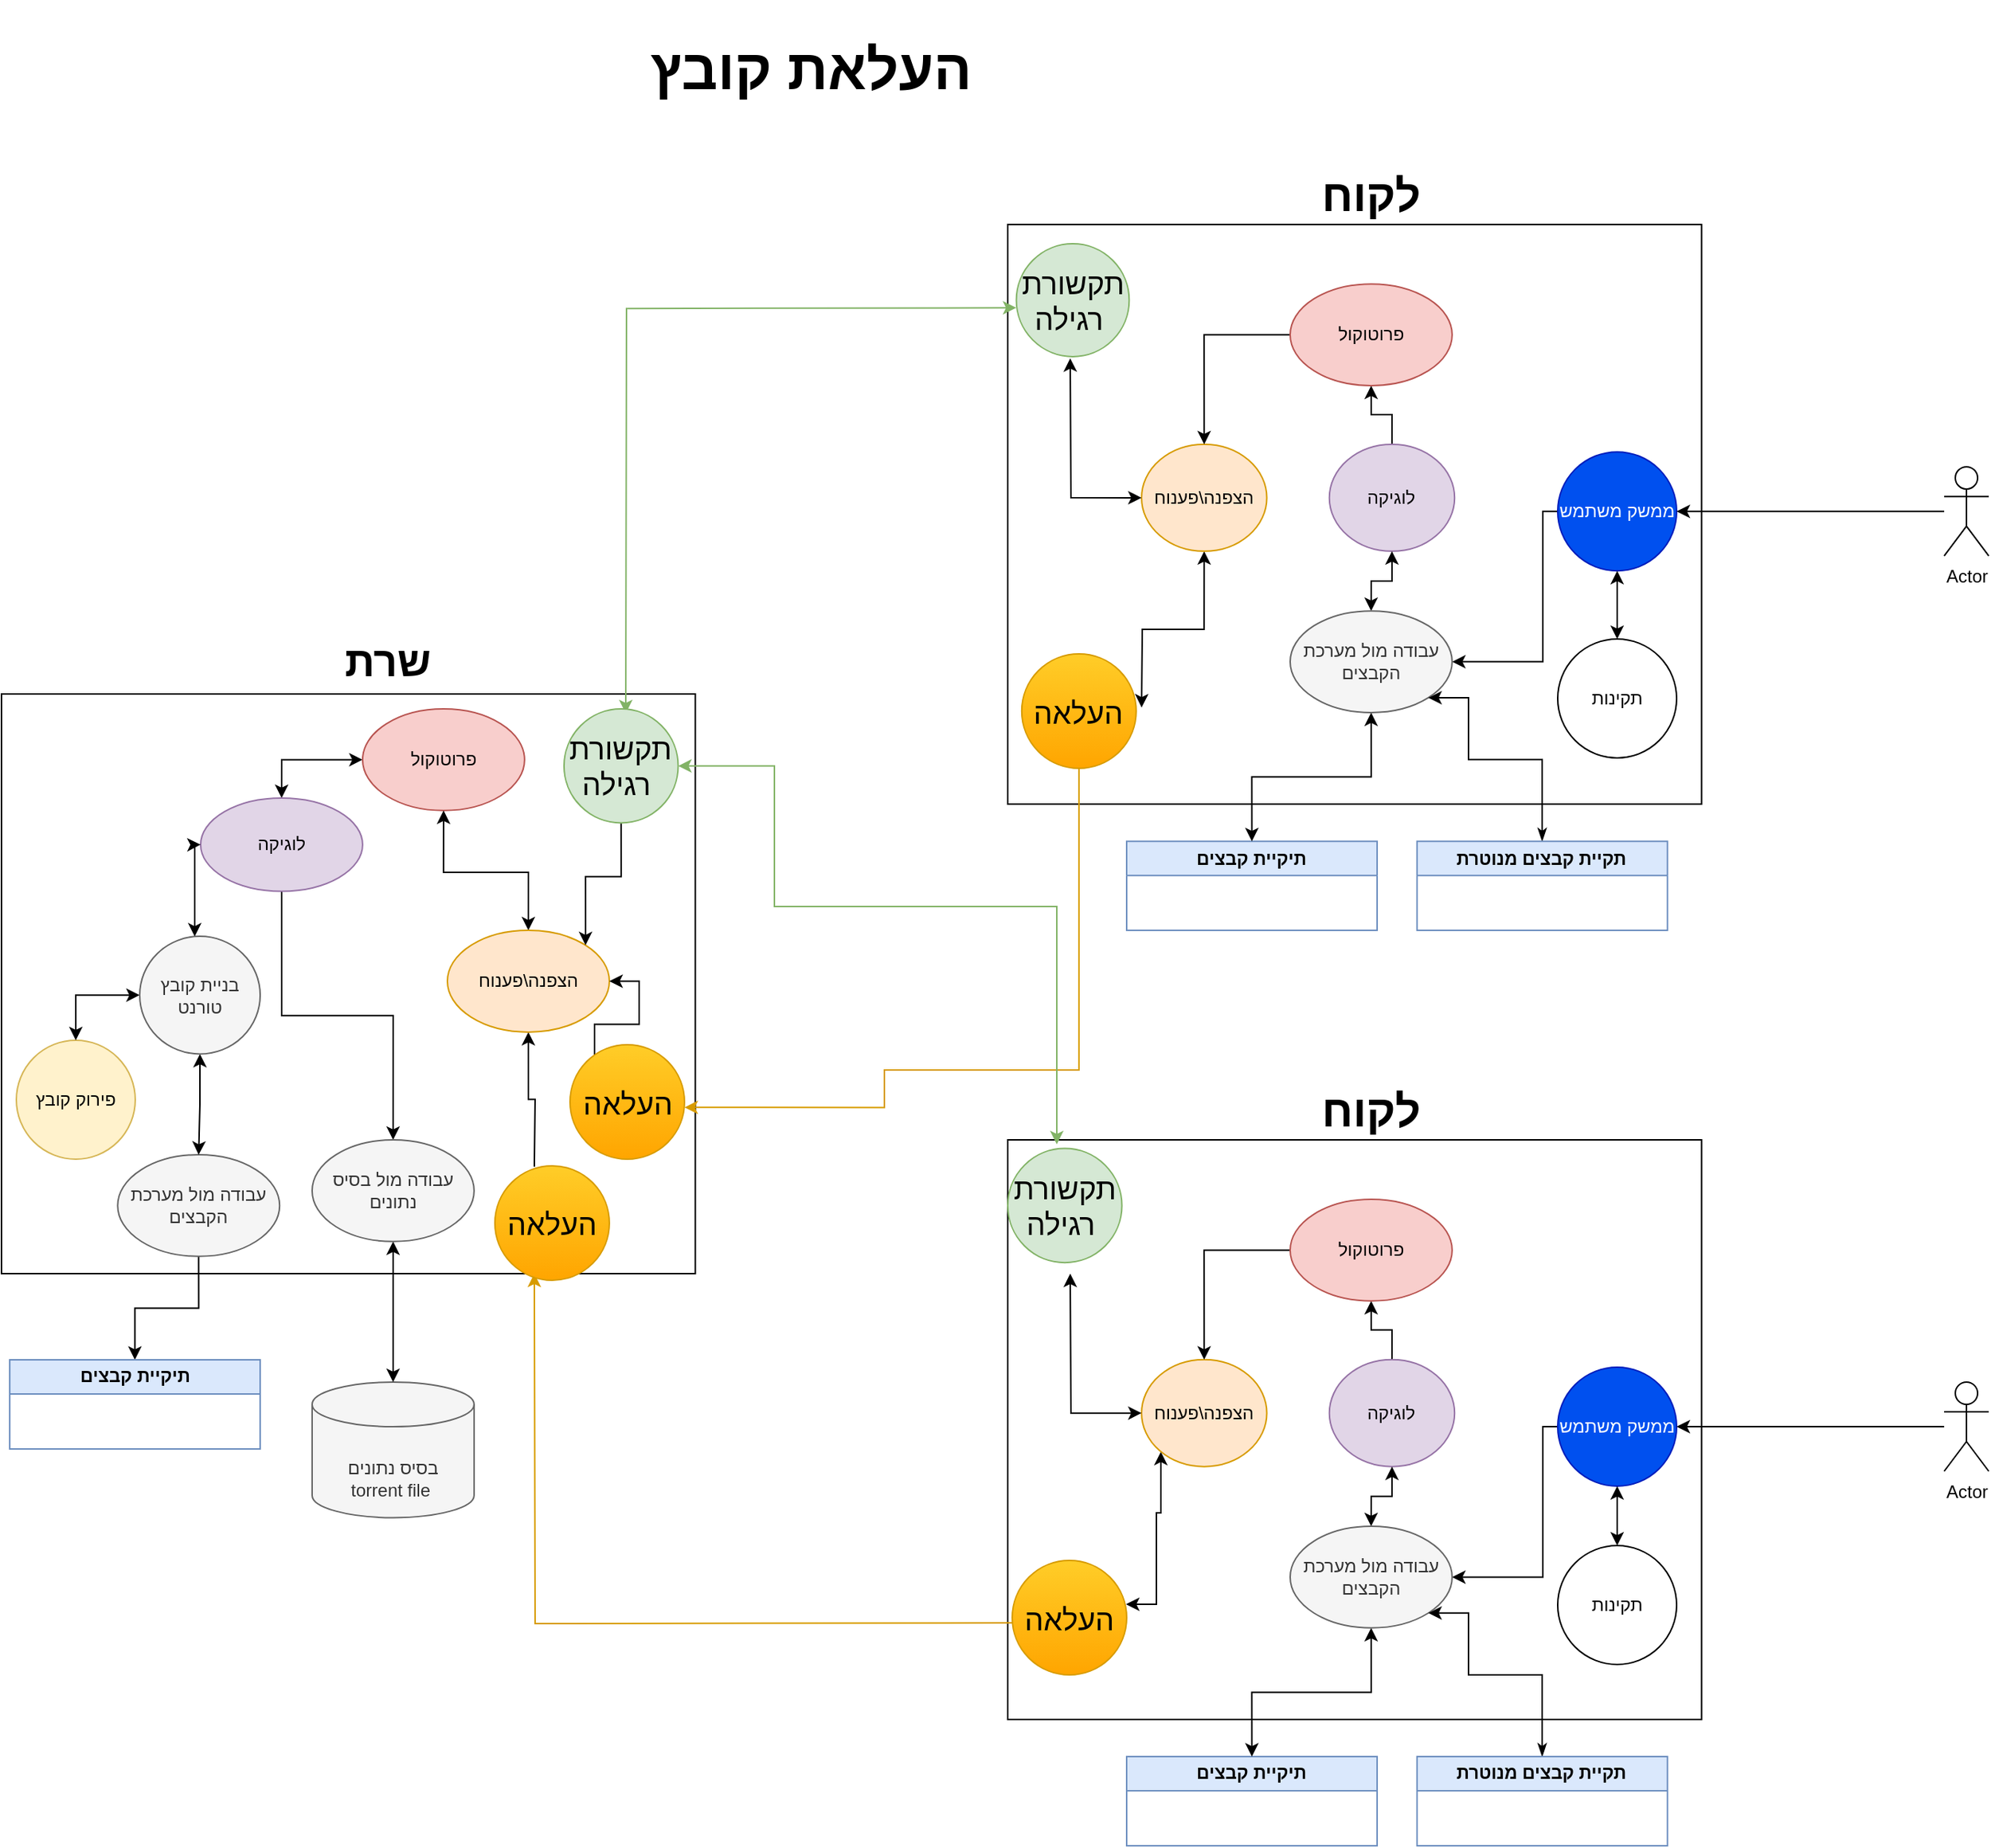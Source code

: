 <mxfile version="22.1.11" type="device" pages="2">
  <diagram name="‫עמוד-1‬" id="7ujGVMIC4xtKWr2U2t12">
    <mxGraphModel dx="1914" dy="2135" grid="1" gridSize="10" guides="1" tooltips="1" connect="1" arrows="1" fold="1" page="1" pageScale="1" pageWidth="827" pageHeight="1169" math="0" shadow="0">
      <root>
        <mxCell id="0" />
        <mxCell id="1" parent="0" />
        <mxCell id="k2CcHp0lFz3wV-T5hJr8-155" value="" style="rounded=0;whiteSpace=wrap;html=1;container=0;" parent="1" vertex="1">
          <mxGeometry x="150" y="107" width="466.78" height="390" as="geometry" />
        </mxCell>
        <mxCell id="khFV0nehZLTZZqarwcwT-6" value="" style="rounded=0;whiteSpace=wrap;html=1;container=0;" parent="1" vertex="1">
          <mxGeometry x="827" y="-208.91" width="466.78" height="390" as="geometry" />
        </mxCell>
        <mxCell id="bLk-eUr5ARzQPCFEUJqk-20" value="&lt;h1 style=&quot;font-size: 38px;&quot;&gt;העלאת קובץ&amp;nbsp;&lt;/h1&gt;&lt;div&gt;&lt;br&gt;&lt;/div&gt;" style="text;html=1;strokeColor=none;fillColor=none;spacing=5;spacingTop=-20;whiteSpace=wrap;overflow=hidden;rounded=0;fontSize=38;align=center;" parent="1" vertex="1">
          <mxGeometry x="340" y="-350" width="720" height="60" as="geometry" />
        </mxCell>
        <mxCell id="k2CcHp0lFz3wV-T5hJr8-186" value="תיקיית קבצים" style="swimlane;whiteSpace=wrap;html=1;fillColor=#dae8fc;strokeColor=#6c8ebf;" parent="1" vertex="1">
          <mxGeometry x="906.999" y="206.089" width="168.493" height="59.951" as="geometry" />
        </mxCell>
        <mxCell id="khFV0nehZLTZZqarwcwT-12" style="edgeStyle=orthogonalEdgeStyle;rounded=0;orthogonalLoop=1;jettySize=auto;html=1;entryX=0.5;entryY=1;entryDx=0;entryDy=0;" parent="1" source="k2CcHp0lFz3wV-T5hJr8-191" target="sE4PfnkllYC4l5VLcqRY-2" edge="1">
          <mxGeometry relative="1" as="geometry" />
        </mxCell>
        <mxCell id="k2CcHp0lFz3wV-T5hJr8-191" value="לוגיקה" style="ellipse;whiteSpace=wrap;html=1;fillColor=#e1d5e7;strokeColor=#9673a6;" parent="1" vertex="1">
          <mxGeometry x="1043.369" y="-61.02" width="84.247" height="71.941" as="geometry" />
        </mxCell>
        <mxCell id="khFV0nehZLTZZqarwcwT-15" style="edgeStyle=orthogonalEdgeStyle;rounded=0;orthogonalLoop=1;jettySize=auto;html=1;entryX=1;entryY=0.5;entryDx=0;entryDy=0;startArrow=classic;startFill=1;" parent="1" source="k2CcHp0lFz3wV-T5hJr8-194" edge="1">
          <mxGeometry relative="1" as="geometry">
            <mxPoint x="917.026" y="116.065" as="targetPoint" />
          </mxGeometry>
        </mxCell>
        <mxCell id="k2CcHp0lFz3wV-T5hJr8-194" value="הצפנה\פענוח" style="ellipse;whiteSpace=wrap;html=1;fillColor=#ffe6cc;strokeColor=#d79b00;" parent="1" vertex="1">
          <mxGeometry x="917.027" y="-61.021" width="84.247" height="71.941" as="geometry" />
        </mxCell>
        <mxCell id="khFV0nehZLTZZqarwcwT-17" style="edgeStyle=orthogonalEdgeStyle;rounded=0;orthogonalLoop=1;jettySize=auto;html=1;startArrow=classic;startFill=1;fillColor=#d5e8d4;strokeColor=#82b366;" parent="1" edge="1">
          <mxGeometry relative="1" as="geometry">
            <mxPoint x="832.779" y="-152.9" as="sourcePoint" />
            <mxPoint x="570" y="120" as="targetPoint" />
          </mxGeometry>
        </mxCell>
        <mxCell id="k2CcHp0lFz3wV-T5hJr8-210" value="&lt;h1 style=&quot;font-size: 30px;&quot;&gt;לקוח&lt;/h1&gt;" style="text;html=1;strokeColor=none;fillColor=none;spacing=5;spacingTop=-20;whiteSpace=wrap;overflow=hidden;rounded=0;fontSize=30;align=center;" parent="1" vertex="1">
          <mxGeometry x="917.028" y="-255.907" width="308.904" height="59.951" as="geometry" />
        </mxCell>
        <mxCell id="q3yeIzA6080SCc1s-Rhl-1" style="edgeStyle=orthogonalEdgeStyle;rounded=0;orthogonalLoop=1;jettySize=auto;html=1;entryX=1;entryY=0.5;entryDx=0;entryDy=0;startArrow=none;startFill=0;" parent="1" source="SMqA4ybugY09nhs5ZCD9-4" target="sE4PfnkllYC4l5VLcqRY-4" edge="1">
          <mxGeometry relative="1" as="geometry">
            <Array as="points">
              <mxPoint x="1187" y="-15.91" />
              <mxPoint x="1187" y="85.09" />
            </Array>
          </mxGeometry>
        </mxCell>
        <mxCell id="SMqA4ybugY09nhs5ZCD9-4" value="ממשק משתמש" style="ellipse;whiteSpace=wrap;html=1;aspect=fixed;fillColor=#0050ef;fontColor=#ffffff;strokeColor=#001DBC;" parent="1" vertex="1">
          <mxGeometry x="1197" y="-55.91" width="80" height="80" as="geometry" />
        </mxCell>
        <mxCell id="SMqA4ybugY09nhs5ZCD9-7" style="edgeStyle=orthogonalEdgeStyle;orthogonalLoop=1;jettySize=auto;html=1;curved=1;" parent="1" source="SMqA4ybugY09nhs5ZCD9-5" target="SMqA4ybugY09nhs5ZCD9-4" edge="1">
          <mxGeometry relative="1" as="geometry" />
        </mxCell>
        <mxCell id="SMqA4ybugY09nhs5ZCD9-5" value="Actor" style="shape=umlActor;verticalLabelPosition=bottom;verticalAlign=top;html=1;outlineConnect=0;" parent="1" vertex="1">
          <mxGeometry x="1457" y="-45.91" width="30" height="60" as="geometry" />
        </mxCell>
        <mxCell id="k2CcHp0lFz3wV-T5hJr8-165" value="&lt;br&gt;בסיס נתונים&lt;br&gt;torrent file&amp;nbsp;" style="shape=cylinder3;whiteSpace=wrap;html=1;boundedLbl=1;backgroundOutline=1;size=15;fillColor=#f5f5f5;fontColor=#333333;strokeColor=#666666;container=0;" parent="1" vertex="1">
          <mxGeometry x="358.996" y="570" width="108.958" height="91.2" as="geometry" />
        </mxCell>
        <mxCell id="k2CcHp0lFz3wV-T5hJr8-163" style="edgeStyle=orthogonalEdgeStyle;rounded=0;orthogonalLoop=1;jettySize=auto;html=1;startArrow=classic;startFill=1;endArrow=classic;endFill=1;" parent="1" source="k2CcHp0lFz3wV-T5hJr8-164" target="k2CcHp0lFz3wV-T5hJr8-165" edge="1">
          <mxGeometry relative="1" as="geometry" />
        </mxCell>
        <mxCell id="k2CcHp0lFz3wV-T5hJr8-156" value="&lt;h1 style=&quot;font-size: 28px;&quot;&gt;שרת&lt;/h1&gt;" style="text;html=1;strokeColor=none;fillColor=none;spacing=5;spacingTop=-20;whiteSpace=wrap;overflow=hidden;rounded=0;fontSize=28;align=center;container=0;" parent="1" vertex="1">
          <mxGeometry x="210" y="60" width="399.512" height="57.0" as="geometry" />
        </mxCell>
        <mxCell id="khFV0nehZLTZZqarwcwT-23" style="edgeStyle=orthogonalEdgeStyle;rounded=0;orthogonalLoop=1;jettySize=auto;html=1;entryX=0;entryY=0.5;entryDx=0;entryDy=0;startArrow=classic;startFill=1;" parent="1" source="k2CcHp0lFz3wV-T5hJr8-160" target="k2CcHp0lFz3wV-T5hJr8-162" edge="1">
          <mxGeometry relative="1" as="geometry" />
        </mxCell>
        <mxCell id="khFV0nehZLTZZqarwcwT-50" style="edgeStyle=orthogonalEdgeStyle;rounded=0;orthogonalLoop=1;jettySize=auto;html=1;" parent="1" source="k2CcHp0lFz3wV-T5hJr8-160" target="k2CcHp0lFz3wV-T5hJr8-164" edge="1">
          <mxGeometry relative="1" as="geometry" />
        </mxCell>
        <mxCell id="k2CcHp0lFz3wV-T5hJr8-160" value="לוגיקה" style="ellipse;whiteSpace=wrap;html=1;fillColor=#e1d5e7;strokeColor=#9673a6;container=0;" parent="1" vertex="1">
          <mxGeometry x="283.997" y="177" width="108.958" height="62.7" as="geometry" />
        </mxCell>
        <mxCell id="k2CcHp0lFz3wV-T5hJr8-162" value="פרוטוקול" style="ellipse;whiteSpace=wrap;html=1;fillColor=#f8cecc;strokeColor=#b85450;container=0;" parent="1" vertex="1">
          <mxGeometry x="392.96" y="117.0" width="108.958" height="68.4" as="geometry" />
        </mxCell>
        <mxCell id="k2CcHp0lFz3wV-T5hJr8-164" value="עבודה מול בסיס נתונים" style="ellipse;whiteSpace=wrap;html=1;fillColor=#f5f5f5;fontColor=#333333;strokeColor=#666666;container=0;" parent="1" vertex="1">
          <mxGeometry x="358.996" y="407" width="108.958" height="68.4" as="geometry" />
        </mxCell>
        <mxCell id="khFV0nehZLTZZqarwcwT-21" style="edgeStyle=orthogonalEdgeStyle;rounded=0;orthogonalLoop=1;jettySize=auto;html=1;entryX=0.5;entryY=1;entryDx=0;entryDy=0;startArrow=classic;startFill=1;" parent="1" source="k2CcHp0lFz3wV-T5hJr8-167" target="k2CcHp0lFz3wV-T5hJr8-162" edge="1">
          <mxGeometry relative="1" as="geometry">
            <Array as="points">
              <mxPoint x="505" y="227" />
              <mxPoint x="447" y="227" />
            </Array>
          </mxGeometry>
        </mxCell>
        <mxCell id="khFV0nehZLTZZqarwcwT-51" style="edgeStyle=orthogonalEdgeStyle;rounded=0;orthogonalLoop=1;jettySize=auto;html=1;startArrow=classic;startFill=1;endArrow=none;endFill=0;" parent="1" source="k2CcHp0lFz3wV-T5hJr8-167" edge="1">
          <mxGeometry relative="1" as="geometry">
            <mxPoint x="508.475" y="425.06" as="targetPoint" />
          </mxGeometry>
        </mxCell>
        <mxCell id="k2CcHp0lFz3wV-T5hJr8-167" value="הצפנה\פענוח" style="ellipse;whiteSpace=wrap;html=1;fillColor=#ffe6cc;strokeColor=#d79b00;container=0;" parent="1" vertex="1">
          <mxGeometry x="450.0" y="266.04" width="108.958" height="68.4" as="geometry" />
        </mxCell>
        <mxCell id="SMqA4ybugY09nhs5ZCD9-9" value="פירוק קובץ" style="ellipse;whiteSpace=wrap;html=1;aspect=fixed;fillColor=#fff2cc;strokeColor=#d6b656;" parent="1" vertex="1">
          <mxGeometry x="160" y="340" width="80" height="80" as="geometry" />
        </mxCell>
        <mxCell id="khFV0nehZLTZZqarwcwT-9" style="edgeStyle=orthogonalEdgeStyle;rounded=0;orthogonalLoop=1;jettySize=auto;html=1;" parent="1" source="c7AHqqmDSoTrRQP3yUCX-1" target="sE4PfnkllYC4l5VLcqRY-8" edge="1">
          <mxGeometry relative="1" as="geometry" />
        </mxCell>
        <mxCell id="c7AHqqmDSoTrRQP3yUCX-1" value="עבודה מול מערכת הקבצים" style="ellipse;whiteSpace=wrap;html=1;fillColor=#f5f5f5;fontColor=#333333;strokeColor=#666666;container=0;" parent="1" vertex="1">
          <mxGeometry x="228.166" y="417" width="108.958" height="68.4" as="geometry" />
        </mxCell>
        <mxCell id="khFV0nehZLTZZqarwcwT-8" style="edgeStyle=orthogonalEdgeStyle;rounded=0;orthogonalLoop=1;jettySize=auto;html=1;entryX=0.5;entryY=0;entryDx=0;entryDy=0;startArrow=classic;startFill=1;" parent="1" source="c7AHqqmDSoTrRQP3yUCX-4" target="SMqA4ybugY09nhs5ZCD9-9" edge="1">
          <mxGeometry relative="1" as="geometry" />
        </mxCell>
        <mxCell id="khFV0nehZLTZZqarwcwT-10" style="edgeStyle=orthogonalEdgeStyle;rounded=0;orthogonalLoop=1;jettySize=auto;html=1;startArrow=classic;startFill=1;" parent="1" source="c7AHqqmDSoTrRQP3yUCX-4" target="c7AHqqmDSoTrRQP3yUCX-1" edge="1">
          <mxGeometry relative="1" as="geometry" />
        </mxCell>
        <mxCell id="c7AHqqmDSoTrRQP3yUCX-4" value="בניית קובץ טורנט" style="ellipse;whiteSpace=wrap;html=1;fillColor=#f5f5f5;fontColor=#333333;strokeColor=#666666;container=0;" parent="1" vertex="1">
          <mxGeometry x="243" y="270" width="81.04" height="79.2" as="geometry" />
        </mxCell>
        <mxCell id="khFV0nehZLTZZqarwcwT-13" style="edgeStyle=orthogonalEdgeStyle;rounded=0;orthogonalLoop=1;jettySize=auto;html=1;" parent="1" source="sE4PfnkllYC4l5VLcqRY-2" target="k2CcHp0lFz3wV-T5hJr8-194" edge="1">
          <mxGeometry relative="1" as="geometry" />
        </mxCell>
        <mxCell id="sE4PfnkllYC4l5VLcqRY-2" value="פרוטוקול" style="ellipse;whiteSpace=wrap;html=1;fillColor=#f8cecc;strokeColor=#b85450;container=0;" parent="1" vertex="1">
          <mxGeometry x="1017.0" y="-168.91" width="108.958" height="68.4" as="geometry" />
        </mxCell>
        <mxCell id="q3yeIzA6080SCc1s-Rhl-2" style="edgeStyle=orthogonalEdgeStyle;orthogonalLoop=1;jettySize=auto;html=1;entryX=0.5;entryY=0;entryDx=0;entryDy=0;rounded=0;startArrow=classic;startFill=1;" parent="1" source="sE4PfnkllYC4l5VLcqRY-4" target="k2CcHp0lFz3wV-T5hJr8-186" edge="1">
          <mxGeometry relative="1" as="geometry" />
        </mxCell>
        <mxCell id="khFV0nehZLTZZqarwcwT-11" style="edgeStyle=orthogonalEdgeStyle;rounded=0;orthogonalLoop=1;jettySize=auto;html=1;startArrow=classic;startFill=1;" parent="1" source="sE4PfnkllYC4l5VLcqRY-4" target="k2CcHp0lFz3wV-T5hJr8-191" edge="1">
          <mxGeometry relative="1" as="geometry" />
        </mxCell>
        <mxCell id="sE4PfnkllYC4l5VLcqRY-4" value="עבודה מול מערכת הקבצים" style="ellipse;whiteSpace=wrap;html=1;fillColor=#f5f5f5;fontColor=#333333;strokeColor=#666666;container=0;" parent="1" vertex="1">
          <mxGeometry x="1016.996" y="51.09" width="108.958" height="68.4" as="geometry" />
        </mxCell>
        <mxCell id="sE4PfnkllYC4l5VLcqRY-6" style="edgeStyle=orthogonalEdgeStyle;rounded=0;orthogonalLoop=1;jettySize=auto;html=1;entryX=0;entryY=0.5;entryDx=0;entryDy=0;startArrow=classic;startFill=1;" parent="1" source="c7AHqqmDSoTrRQP3yUCX-4" target="k2CcHp0lFz3wV-T5hJr8-160" edge="1">
          <mxGeometry relative="1" as="geometry">
            <Array as="points">
              <mxPoint x="280" y="208" />
            </Array>
          </mxGeometry>
        </mxCell>
        <mxCell id="sE4PfnkllYC4l5VLcqRY-8" value="תיקיית קבצים" style="swimlane;whiteSpace=wrap;html=1;fillColor=#dae8fc;strokeColor=#6c8ebf;" parent="1" vertex="1">
          <mxGeometry x="155.549" y="554.999" width="168.493" height="59.951" as="geometry" />
        </mxCell>
        <mxCell id="q3yeIzA6080SCc1s-Rhl-6" style="edgeStyle=orthogonalEdgeStyle;orthogonalLoop=1;jettySize=auto;html=1;entryX=1;entryY=1;entryDx=0;entryDy=0;startArrow=classicThin;startFill=1;rounded=0;" parent="1" source="q3yeIzA6080SCc1s-Rhl-5" target="sE4PfnkllYC4l5VLcqRY-4" edge="1">
          <mxGeometry relative="1" as="geometry">
            <Array as="points">
              <mxPoint x="1187" y="151.09" />
              <mxPoint x="1137" y="151.09" />
              <mxPoint x="1137" y="109.09" />
            </Array>
          </mxGeometry>
        </mxCell>
        <mxCell id="q3yeIzA6080SCc1s-Rhl-5" value="תקיית קבצים מנוטרת" style="swimlane;whiteSpace=wrap;html=1;fillColor=#dae8fc;strokeColor=#6c8ebf;" parent="1" vertex="1">
          <mxGeometry x="1102.339" y="206.089" width="168.493" height="59.951" as="geometry" />
        </mxCell>
        <mxCell id="khFV0nehZLTZZqarwcwT-4" style="edgeStyle=orthogonalEdgeStyle;rounded=0;orthogonalLoop=1;jettySize=auto;html=1;entryX=1;entryY=0.5;entryDx=0;entryDy=0;exitX=0.5;exitY=1;exitDx=0;exitDy=0;fillColor=#ffcd28;gradientColor=#ffa500;strokeColor=#d79b00;" parent="1" edge="1">
          <mxGeometry relative="1" as="geometry">
            <Array as="points">
              <mxPoint x="875" y="360" />
              <mxPoint x="744" y="360" />
            </Array>
            <mxPoint x="874.903" y="152.035" as="sourcePoint" />
            <mxPoint x="609.52" y="385.17" as="targetPoint" />
          </mxGeometry>
        </mxCell>
        <mxCell id="khFV0nehZLTZZqarwcwT-19" style="edgeStyle=orthogonalEdgeStyle;rounded=0;orthogonalLoop=1;jettySize=auto;html=1;entryX=1;entryY=0;entryDx=0;entryDy=0;" parent="1" source="BKnl5u-EvrkkQkpxBSiw-6" target="k2CcHp0lFz3wV-T5hJr8-167" edge="1">
          <mxGeometry relative="1" as="geometry">
            <mxPoint x="567.393" y="198.945" as="sourcePoint" />
          </mxGeometry>
        </mxCell>
        <mxCell id="khFV0nehZLTZZqarwcwT-14" style="edgeStyle=orthogonalEdgeStyle;rounded=0;orthogonalLoop=1;jettySize=auto;html=1;entryX=0.43;entryY=0.973;entryDx=0;entryDy=0;entryPerimeter=0;exitX=0;exitY=0.5;exitDx=0;exitDy=0;startArrow=classic;startFill=1;" parent="1" source="k2CcHp0lFz3wV-T5hJr8-194" edge="1">
          <mxGeometry relative="1" as="geometry">
            <mxPoint x="869.005" y="-118.907" as="targetPoint" />
          </mxGeometry>
        </mxCell>
        <mxCell id="khFV0nehZLTZZqarwcwT-20" style="edgeStyle=orthogonalEdgeStyle;rounded=0;orthogonalLoop=1;jettySize=auto;html=1;entryX=1;entryY=0.5;entryDx=0;entryDy=0;" parent="1" target="k2CcHp0lFz3wV-T5hJr8-167" edge="1">
          <mxGeometry relative="1" as="geometry">
            <mxPoint x="568.995" y="349.2" as="sourcePoint" />
          </mxGeometry>
        </mxCell>
        <mxCell id="khFV0nehZLTZZqarwcwT-24" value="" style="rounded=0;whiteSpace=wrap;html=1;container=0;" parent="1" vertex="1">
          <mxGeometry x="827" y="407.0" width="466.78" height="390" as="geometry" />
        </mxCell>
        <mxCell id="khFV0nehZLTZZqarwcwT-25" value="תיקיית קבצים" style="swimlane;whiteSpace=wrap;html=1;fillColor=#dae8fc;strokeColor=#6c8ebf;" parent="1" vertex="1">
          <mxGeometry x="906.999" y="821.999" width="168.493" height="59.951" as="geometry" />
        </mxCell>
        <mxCell id="khFV0nehZLTZZqarwcwT-26" style="edgeStyle=orthogonalEdgeStyle;rounded=0;orthogonalLoop=1;jettySize=auto;html=1;entryX=0.5;entryY=1;entryDx=0;entryDy=0;" parent="1" source="khFV0nehZLTZZqarwcwT-27" target="khFV0nehZLTZZqarwcwT-37" edge="1">
          <mxGeometry relative="1" as="geometry" />
        </mxCell>
        <mxCell id="khFV0nehZLTZZqarwcwT-27" value="לוגיקה" style="ellipse;whiteSpace=wrap;html=1;fillColor=#e1d5e7;strokeColor=#9673a6;" parent="1" vertex="1">
          <mxGeometry x="1043.369" y="554.89" width="84.247" height="71.941" as="geometry" />
        </mxCell>
        <mxCell id="khFV0nehZLTZZqarwcwT-28" style="edgeStyle=orthogonalEdgeStyle;rounded=0;orthogonalLoop=1;jettySize=auto;html=1;entryX=0.994;entryY=0.383;entryDx=0;entryDy=0;startArrow=classic;startFill=1;entryPerimeter=0;" parent="1" source="khFV0nehZLTZZqarwcwT-29" target="BKnl5u-EvrkkQkpxBSiw-8" edge="1">
          <mxGeometry relative="1" as="geometry">
            <mxPoint x="917.026" y="731.975" as="targetPoint" />
            <Array as="points">
              <mxPoint x="930" y="658" />
              <mxPoint x="927" y="658" />
              <mxPoint x="927" y="720" />
            </Array>
          </mxGeometry>
        </mxCell>
        <mxCell id="khFV0nehZLTZZqarwcwT-29" value="הצפנה\פענוח" style="ellipse;whiteSpace=wrap;html=1;fillColor=#ffe6cc;strokeColor=#d79b00;" parent="1" vertex="1">
          <mxGeometry x="917.027" y="554.889" width="84.247" height="71.941" as="geometry" />
        </mxCell>
        <mxCell id="khFV0nehZLTZZqarwcwT-31" value="&lt;h1 style=&quot;font-size: 30px;&quot;&gt;לקוח&lt;/h1&gt;" style="text;html=1;strokeColor=none;fillColor=none;spacing=5;spacingTop=-20;whiteSpace=wrap;overflow=hidden;rounded=0;fontSize=30;align=center;" parent="1" vertex="1">
          <mxGeometry x="917.028" y="360.003" width="308.904" height="59.951" as="geometry" />
        </mxCell>
        <mxCell id="khFV0nehZLTZZqarwcwT-32" style="edgeStyle=orthogonalEdgeStyle;rounded=0;orthogonalLoop=1;jettySize=auto;html=1;entryX=1;entryY=0.5;entryDx=0;entryDy=0;startArrow=none;startFill=0;" parent="1" source="khFV0nehZLTZZqarwcwT-33" target="khFV0nehZLTZZqarwcwT-40" edge="1">
          <mxGeometry relative="1" as="geometry">
            <Array as="points">
              <mxPoint x="1187" y="600" />
              <mxPoint x="1187" y="701" />
            </Array>
          </mxGeometry>
        </mxCell>
        <mxCell id="khFV0nehZLTZZqarwcwT-33" value="ממשק משתמש" style="ellipse;whiteSpace=wrap;html=1;aspect=fixed;fillColor=#0050ef;fontColor=#ffffff;strokeColor=#001DBC;" parent="1" vertex="1">
          <mxGeometry x="1197" y="560" width="80" height="80" as="geometry" />
        </mxCell>
        <mxCell id="khFV0nehZLTZZqarwcwT-34" style="edgeStyle=orthogonalEdgeStyle;orthogonalLoop=1;jettySize=auto;html=1;curved=1;" parent="1" source="khFV0nehZLTZZqarwcwT-35" target="khFV0nehZLTZZqarwcwT-33" edge="1">
          <mxGeometry relative="1" as="geometry" />
        </mxCell>
        <mxCell id="khFV0nehZLTZZqarwcwT-35" value="Actor" style="shape=umlActor;verticalLabelPosition=bottom;verticalAlign=top;html=1;outlineConnect=0;" parent="1" vertex="1">
          <mxGeometry x="1457" y="570" width="30" height="60" as="geometry" />
        </mxCell>
        <mxCell id="khFV0nehZLTZZqarwcwT-36" style="edgeStyle=orthogonalEdgeStyle;rounded=0;orthogonalLoop=1;jettySize=auto;html=1;" parent="1" source="khFV0nehZLTZZqarwcwT-37" target="khFV0nehZLTZZqarwcwT-29" edge="1">
          <mxGeometry relative="1" as="geometry" />
        </mxCell>
        <mxCell id="khFV0nehZLTZZqarwcwT-37" value="פרוטוקול" style="ellipse;whiteSpace=wrap;html=1;fillColor=#f8cecc;strokeColor=#b85450;container=0;" parent="1" vertex="1">
          <mxGeometry x="1017.0" y="447" width="108.958" height="68.4" as="geometry" />
        </mxCell>
        <mxCell id="khFV0nehZLTZZqarwcwT-38" style="edgeStyle=orthogonalEdgeStyle;orthogonalLoop=1;jettySize=auto;html=1;entryX=0.5;entryY=0;entryDx=0;entryDy=0;rounded=0;startArrow=classic;startFill=1;" parent="1" source="khFV0nehZLTZZqarwcwT-40" target="khFV0nehZLTZZqarwcwT-25" edge="1">
          <mxGeometry relative="1" as="geometry" />
        </mxCell>
        <mxCell id="khFV0nehZLTZZqarwcwT-39" style="edgeStyle=orthogonalEdgeStyle;rounded=0;orthogonalLoop=1;jettySize=auto;html=1;startArrow=classic;startFill=1;" parent="1" source="khFV0nehZLTZZqarwcwT-40" target="khFV0nehZLTZZqarwcwT-27" edge="1">
          <mxGeometry relative="1" as="geometry" />
        </mxCell>
        <mxCell id="khFV0nehZLTZZqarwcwT-40" value="עבודה מול מערכת הקבצים" style="ellipse;whiteSpace=wrap;html=1;fillColor=#f5f5f5;fontColor=#333333;strokeColor=#666666;container=0;" parent="1" vertex="1">
          <mxGeometry x="1016.996" y="667" width="108.958" height="68.4" as="geometry" />
        </mxCell>
        <mxCell id="khFV0nehZLTZZqarwcwT-41" style="edgeStyle=orthogonalEdgeStyle;orthogonalLoop=1;jettySize=auto;html=1;entryX=1;entryY=1;entryDx=0;entryDy=0;startArrow=classicThin;startFill=1;rounded=0;" parent="1" source="khFV0nehZLTZZqarwcwT-42" target="khFV0nehZLTZZqarwcwT-40" edge="1">
          <mxGeometry relative="1" as="geometry">
            <Array as="points">
              <mxPoint x="1187" y="767" />
              <mxPoint x="1137" y="767" />
              <mxPoint x="1137" y="725" />
            </Array>
          </mxGeometry>
        </mxCell>
        <mxCell id="khFV0nehZLTZZqarwcwT-42" value="תקיית קבצים מנוטרת" style="swimlane;whiteSpace=wrap;html=1;fillColor=#dae8fc;strokeColor=#6c8ebf;" parent="1" vertex="1">
          <mxGeometry x="1102.339" y="821.999" width="168.493" height="59.951" as="geometry" />
        </mxCell>
        <mxCell id="khFV0nehZLTZZqarwcwT-52" style="edgeStyle=orthogonalEdgeStyle;rounded=0;orthogonalLoop=1;jettySize=auto;html=1;startArrow=none;startFill=0;fillColor=#ffcd28;gradientColor=#ffa500;strokeColor=#d79b00;" parent="1" edge="1">
          <mxGeometry relative="1" as="geometry">
            <mxPoint x="832.779" y="732" as="sourcePoint" />
            <mxPoint x="508.475" y="497.0" as="targetPoint" />
          </mxGeometry>
        </mxCell>
        <mxCell id="khFV0nehZLTZZqarwcwT-44" style="edgeStyle=orthogonalEdgeStyle;rounded=0;orthogonalLoop=1;jettySize=auto;html=1;entryX=0.43;entryY=0.973;entryDx=0;entryDy=0;entryPerimeter=0;exitX=0;exitY=0.5;exitDx=0;exitDy=0;startArrow=classic;startFill=1;" parent="1" source="khFV0nehZLTZZqarwcwT-29" edge="1">
          <mxGeometry relative="1" as="geometry">
            <mxPoint x="869.005" y="497.003" as="targetPoint" />
          </mxGeometry>
        </mxCell>
        <mxCell id="khFV0nehZLTZZqarwcwT-46" style="edgeStyle=orthogonalEdgeStyle;rounded=0;orthogonalLoop=1;jettySize=auto;html=1;entryX=1;entryY=0.5;entryDx=0;entryDy=0;startArrow=classic;startFill=1;fillColor=#d5e8d4;gradientColor=#97d077;strokeColor=#82b366;" parent="1" target="BKnl5u-EvrkkQkpxBSiw-6" edge="1">
          <mxGeometry relative="1" as="geometry">
            <Array as="points">
              <mxPoint x="860" y="250" />
              <mxPoint x="670" y="250" />
              <mxPoint x="670" y="155" />
            </Array>
            <mxPoint x="860" y="410" as="sourcePoint" />
          </mxGeometry>
        </mxCell>
        <mxCell id="BKnl5u-EvrkkQkpxBSiw-2" style="edgeStyle=orthogonalEdgeStyle;rounded=0;orthogonalLoop=1;jettySize=auto;html=1;entryX=0.5;entryY=1;entryDx=0;entryDy=0;startArrow=classic;startFill=1;" edge="1" parent="1" source="6Rkx97j6SsxZAEAPjjbP-1" target="SMqA4ybugY09nhs5ZCD9-4">
          <mxGeometry relative="1" as="geometry" />
        </mxCell>
        <mxCell id="6Rkx97j6SsxZAEAPjjbP-1" value="תקינות" style="ellipse;whiteSpace=wrap;html=1;aspect=fixed;fillColor=none;" parent="1" vertex="1">
          <mxGeometry x="1197" y="70" width="80" height="80" as="geometry" />
        </mxCell>
        <mxCell id="BKnl5u-EvrkkQkpxBSiw-3" style="edgeStyle=orthogonalEdgeStyle;rounded=0;orthogonalLoop=1;jettySize=auto;html=1;startArrow=classic;startFill=1;" edge="1" parent="1" source="6Rkx97j6SsxZAEAPjjbP-2" target="khFV0nehZLTZZqarwcwT-33">
          <mxGeometry relative="1" as="geometry" />
        </mxCell>
        <mxCell id="6Rkx97j6SsxZAEAPjjbP-2" value="תקינות" style="ellipse;whiteSpace=wrap;html=1;aspect=fixed;" parent="1" vertex="1">
          <mxGeometry x="1197" y="680.0" width="80" height="80" as="geometry" />
        </mxCell>
        <mxCell id="BKnl5u-EvrkkQkpxBSiw-4" value="&lt;font style=&quot;font-size: 20px;&quot;&gt;תקשורת רגילה&amp;nbsp;&lt;/font&gt;" style="ellipse;whiteSpace=wrap;html=1;aspect=fixed;fillColor=#d5e8d4;strokeColor=#82b366;" vertex="1" parent="1">
          <mxGeometry x="832.78" y="-195.96" width="75.91" height="75.91" as="geometry" />
        </mxCell>
        <mxCell id="BKnl5u-EvrkkQkpxBSiw-6" value="&lt;font style=&quot;font-size: 20px;&quot;&gt;תקשורת רגילה&amp;nbsp;&lt;/font&gt;" style="ellipse;whiteSpace=wrap;html=1;aspect=fixed;fillColor=#d5e8d4;strokeColor=#82b366;" vertex="1" parent="1">
          <mxGeometry x="528.47" y="117" width="76.78" height="76.78" as="geometry" />
        </mxCell>
        <mxCell id="BKnl5u-EvrkkQkpxBSiw-8" value="&lt;font style=&quot;font-size: 20px;&quot;&gt;העלאה&lt;/font&gt;" style="ellipse;whiteSpace=wrap;html=1;aspect=fixed;fillColor=#ffcd28;strokeColor=#d79b00;gradientColor=#ffa500;" vertex="1" parent="1">
          <mxGeometry x="830" y="690" width="77" height="77" as="geometry" />
        </mxCell>
        <mxCell id="BKnl5u-EvrkkQkpxBSiw-10" value="&lt;font style=&quot;font-size: 20px;&quot;&gt;העלאה&lt;/font&gt;" style="ellipse;whiteSpace=wrap;html=1;aspect=fixed;fillColor=#ffcd28;strokeColor=#d79b00;gradientColor=#ffa500;" vertex="1" parent="1">
          <mxGeometry x="836.4" y="80" width="77" height="77" as="geometry" />
        </mxCell>
        <mxCell id="BKnl5u-EvrkkQkpxBSiw-11" value="&lt;font style=&quot;font-size: 20px;&quot;&gt;העלאה&lt;/font&gt;" style="ellipse;whiteSpace=wrap;html=1;aspect=fixed;fillColor=#ffcd28;strokeColor=#d79b00;gradientColor=#ffa500;" vertex="1" parent="1">
          <mxGeometry x="481.96" y="424.47" width="77" height="77" as="geometry" />
        </mxCell>
        <mxCell id="BKnl5u-EvrkkQkpxBSiw-13" value="&lt;font style=&quot;font-size: 20px;&quot;&gt;העלאה&lt;/font&gt;" style="ellipse;whiteSpace=wrap;html=1;aspect=fixed;fillColor=#ffcd28;strokeColor=#d79b00;gradientColor=#ffa500;" vertex="1" parent="1">
          <mxGeometry x="532.51" y="343" width="77" height="77" as="geometry" />
        </mxCell>
        <mxCell id="BKnl5u-EvrkkQkpxBSiw-14" value="&lt;font style=&quot;font-size: 20px;&quot;&gt;תקשורת רגילה&amp;nbsp;&lt;/font&gt;" style="ellipse;whiteSpace=wrap;html=1;aspect=fixed;fillColor=#d5e8d4;strokeColor=#82b366;" vertex="1" parent="1">
          <mxGeometry x="827" y="412.81" width="76.78" height="76.78" as="geometry" />
        </mxCell>
      </root>
    </mxGraphModel>
  </diagram>
  <diagram id="w-Ln1UiFjOK_LUurywYE" name="‫עמוד-2‬">
    <mxGraphModel dx="798" dy="411" grid="1" gridSize="10" guides="1" tooltips="1" connect="1" arrows="1" fold="1" page="1" pageScale="1" pageWidth="827" pageHeight="1169" math="0" shadow="0">
      <root>
        <mxCell id="0" />
        <mxCell id="1" parent="0" />
      </root>
    </mxGraphModel>
  </diagram>
</mxfile>
